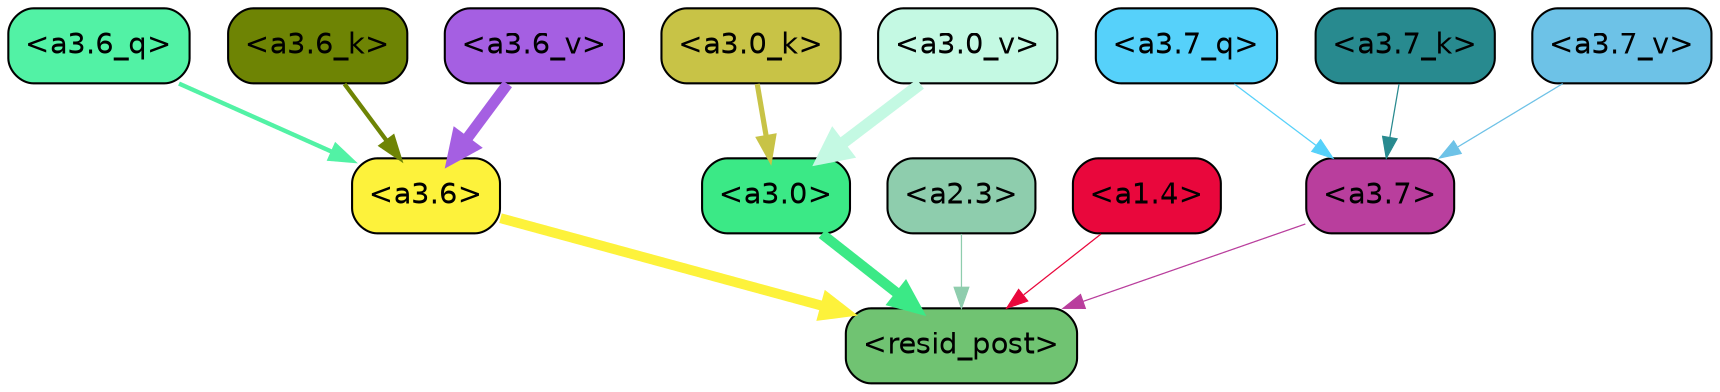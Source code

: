 strict digraph "" {
	graph [bgcolor=transparent,
		layout=dot,
		overlap=false,
		splines=true
	];
	"<a3.7>"	[color=black,
		fillcolor="#b93e9d",
		fontname=Helvetica,
		shape=box,
		style="filled, rounded"];
	"<resid_post>"	[color=black,
		fillcolor="#70c372",
		fontname=Helvetica,
		shape=box,
		style="filled, rounded"];
	"<a3.7>" -> "<resid_post>"	[color="#b93e9d",
		penwidth=0.6];
	"<a3.6>"	[color=black,
		fillcolor="#fdf23b",
		fontname=Helvetica,
		shape=box,
		style="filled, rounded"];
	"<a3.6>" -> "<resid_post>"	[color="#fdf23b",
		penwidth=4.751612067222595];
	"<a3.0>"	[color=black,
		fillcolor="#3be986",
		fontname=Helvetica,
		shape=box,
		style="filled, rounded"];
	"<a3.0>" -> "<resid_post>"	[color="#3be986",
		penwidth=4.884142994880676];
	"<a2.3>"	[color=black,
		fillcolor="#8ecdad",
		fontname=Helvetica,
		shape=box,
		style="filled, rounded"];
	"<a2.3>" -> "<resid_post>"	[color="#8ecdad",
		penwidth=0.6];
	"<a1.4>"	[color=black,
		fillcolor="#e9073c",
		fontname=Helvetica,
		shape=box,
		style="filled, rounded"];
	"<a1.4>" -> "<resid_post>"	[color="#e9073c",
		penwidth=0.6];
	"<a3.7_q>"	[color=black,
		fillcolor="#56d1fa",
		fontname=Helvetica,
		shape=box,
		style="filled, rounded"];
	"<a3.7_q>" -> "<a3.7>"	[color="#56d1fa",
		penwidth=0.6];
	"<a3.6_q>"	[color=black,
		fillcolor="#52f2a5",
		fontname=Helvetica,
		shape=box,
		style="filled, rounded"];
	"<a3.6_q>" -> "<a3.6>"	[color="#52f2a5",
		penwidth=2.091020345687866];
	"<a3.7_k>"	[color=black,
		fillcolor="#288a8f",
		fontname=Helvetica,
		shape=box,
		style="filled, rounded"];
	"<a3.7_k>" -> "<a3.7>"	[color="#288a8f",
		penwidth=0.6];
	"<a3.6_k>"	[color=black,
		fillcolor="#6e8404",
		fontname=Helvetica,
		shape=box,
		style="filled, rounded"];
	"<a3.6_k>" -> "<a3.6>"	[color="#6e8404",
		penwidth=2.048597991466522];
	"<a3.0_k>"	[color=black,
		fillcolor="#c8c346",
		fontname=Helvetica,
		shape=box,
		style="filled, rounded"];
	"<a3.0_k>" -> "<a3.0>"	[color="#c8c346",
		penwidth=2.476402521133423];
	"<a3.7_v>"	[color=black,
		fillcolor="#6dc2e7",
		fontname=Helvetica,
		shape=box,
		style="filled, rounded"];
	"<a3.7_v>" -> "<a3.7>"	[color="#6dc2e7",
		penwidth=0.6];
	"<a3.6_v>"	[color=black,
		fillcolor="#a55fe2",
		fontname=Helvetica,
		shape=box,
		style="filled, rounded"];
	"<a3.6_v>" -> "<a3.6>"	[color="#a55fe2",
		penwidth=5.2550448179244995];
	"<a3.0_v>"	[color=black,
		fillcolor="#c4f9e3",
		fontname=Helvetica,
		shape=box,
		style="filled, rounded"];
	"<a3.0_v>" -> "<a3.0>"	[color="#c4f9e3",
		penwidth=5.652270674705505];
}
